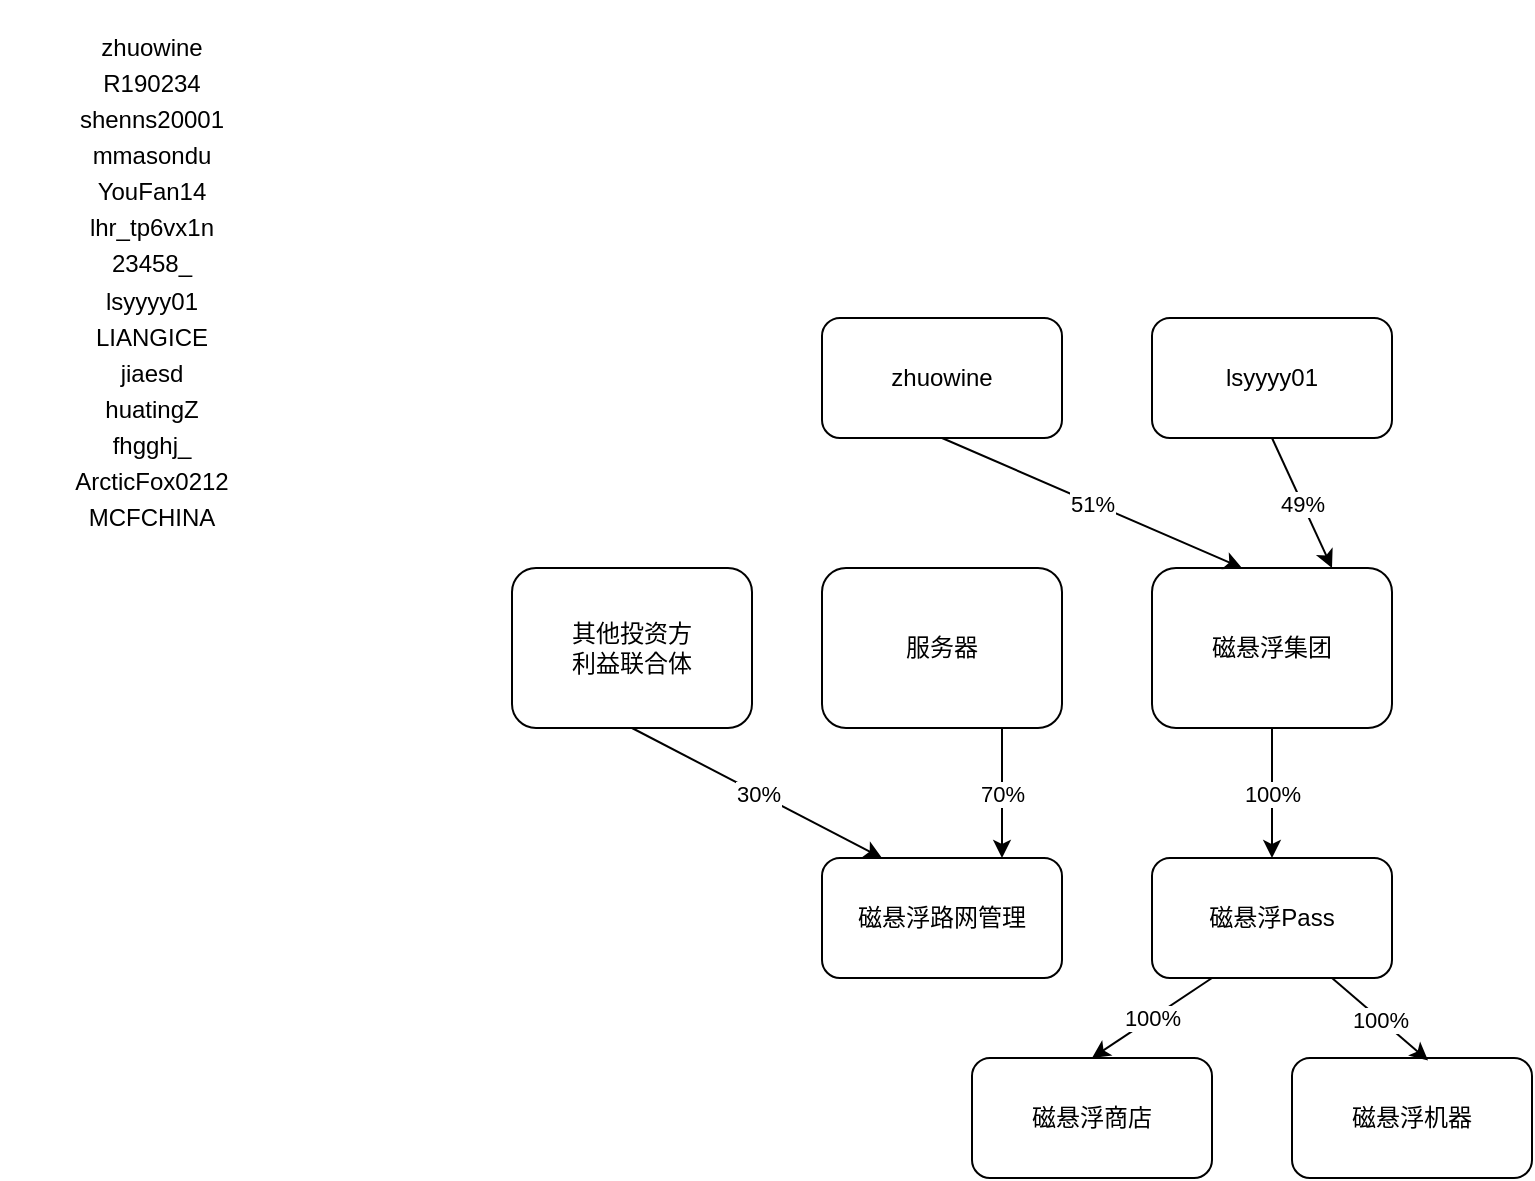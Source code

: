 <mxfile version="24.7.7">
  <diagram name="Page-1" id="2a216829-ef6e-dabb-86c1-c78162f3ba2b">
    <mxGraphModel dx="1268" dy="883" grid="1" gridSize="10" guides="1" tooltips="1" connect="1" arrows="1" fold="1" page="1" pageScale="1" pageWidth="1169" pageHeight="827" background="none" math="0" shadow="0">
      <root>
        <mxCell id="0" />
        <mxCell id="1" parent="0" />
        <mxCell id="7a84cebc1def654-8" value="磁悬浮集团" style="shape=ext;rounded=1;html=1;whiteSpace=wrap;" parent="1" vertex="1">
          <mxGeometry x="870" y="345" width="120" height="80" as="geometry" />
        </mxCell>
        <mxCell id="YLKbxaUkC0cMNsDM5zvM-1" value="磁悬浮路网管理" style="rounded=1;whiteSpace=wrap;html=1;" vertex="1" parent="1">
          <mxGeometry x="705" y="490" width="120" height="60" as="geometry" />
        </mxCell>
        <mxCell id="YLKbxaUkC0cMNsDM5zvM-2" value="" style="endArrow=classic;html=1;rounded=0;exitX=0.5;exitY=1;exitDx=0;exitDy=0;entryX=0.25;entryY=0;entryDx=0;entryDy=0;" edge="1" parent="1" source="YLKbxaUkC0cMNsDM5zvM-35" target="YLKbxaUkC0cMNsDM5zvM-1">
          <mxGeometry relative="1" as="geometry">
            <mxPoint x="900" y="360" as="sourcePoint" />
            <mxPoint x="1060" y="360" as="targetPoint" />
          </mxGeometry>
        </mxCell>
        <mxCell id="YLKbxaUkC0cMNsDM5zvM-3" value="30%" style="edgeLabel;resizable=0;html=1;;align=center;verticalAlign=middle;" connectable="0" vertex="1" parent="YLKbxaUkC0cMNsDM5zvM-2">
          <mxGeometry relative="1" as="geometry" />
        </mxCell>
        <mxCell id="YLKbxaUkC0cMNsDM5zvM-7" value="zhuowine" style="rounded=1;whiteSpace=wrap;html=1;" vertex="1" parent="1">
          <mxGeometry x="705" y="220" width="120" height="60" as="geometry" />
        </mxCell>
        <mxCell id="YLKbxaUkC0cMNsDM5zvM-8" value="lsyyyy01" style="rounded=1;whiteSpace=wrap;html=1;" vertex="1" parent="1">
          <mxGeometry x="870" y="220" width="120" height="60" as="geometry" />
        </mxCell>
        <mxCell id="YLKbxaUkC0cMNsDM5zvM-9" value="" style="endArrow=classic;html=1;rounded=0;exitX=0.5;exitY=1;exitDx=0;exitDy=0;entryX=0.75;entryY=0;entryDx=0;entryDy=0;" edge="1" parent="1" source="YLKbxaUkC0cMNsDM5zvM-8" target="7a84cebc1def654-8">
          <mxGeometry relative="1" as="geometry">
            <mxPoint x="850" y="340" as="sourcePoint" />
            <mxPoint x="950" y="340" as="targetPoint" />
          </mxGeometry>
        </mxCell>
        <mxCell id="YLKbxaUkC0cMNsDM5zvM-10" value="49%" style="edgeLabel;resizable=0;html=1;;align=center;verticalAlign=middle;" connectable="0" vertex="1" parent="YLKbxaUkC0cMNsDM5zvM-9">
          <mxGeometry relative="1" as="geometry" />
        </mxCell>
        <mxCell id="YLKbxaUkC0cMNsDM5zvM-11" value="" style="endArrow=classic;html=1;rounded=0;exitX=0.5;exitY=1;exitDx=0;exitDy=0;entryX=0.375;entryY=0;entryDx=0;entryDy=0;entryPerimeter=0;" edge="1" parent="1" source="YLKbxaUkC0cMNsDM5zvM-7" target="7a84cebc1def654-8">
          <mxGeometry relative="1" as="geometry">
            <mxPoint x="750" y="280" as="sourcePoint" />
            <mxPoint x="930" y="340" as="targetPoint" />
          </mxGeometry>
        </mxCell>
        <mxCell id="YLKbxaUkC0cMNsDM5zvM-12" value="51%" style="edgeLabel;resizable=0;html=1;;align=center;verticalAlign=middle;" connectable="0" vertex="1" parent="YLKbxaUkC0cMNsDM5zvM-11">
          <mxGeometry relative="1" as="geometry" />
        </mxCell>
        <mxCell id="YLKbxaUkC0cMNsDM5zvM-14" value="磁悬浮Pass" style="rounded=1;whiteSpace=wrap;html=1;" vertex="1" parent="1">
          <mxGeometry x="870" y="490" width="120" height="60" as="geometry" />
        </mxCell>
        <mxCell id="YLKbxaUkC0cMNsDM5zvM-15" value="" style="endArrow=classic;html=1;rounded=0;exitX=0.5;exitY=1;exitDx=0;exitDy=0;entryX=0.5;entryY=0;entryDx=0;entryDy=0;" edge="1" parent="1" source="7a84cebc1def654-8" target="YLKbxaUkC0cMNsDM5zvM-14">
          <mxGeometry relative="1" as="geometry">
            <mxPoint x="850" y="440" as="sourcePoint" />
            <mxPoint x="950" y="440" as="targetPoint" />
          </mxGeometry>
        </mxCell>
        <mxCell id="YLKbxaUkC0cMNsDM5zvM-16" value="100%" style="edgeLabel;resizable=0;html=1;;align=center;verticalAlign=middle;" connectable="0" vertex="1" parent="YLKbxaUkC0cMNsDM5zvM-15">
          <mxGeometry relative="1" as="geometry" />
        </mxCell>
        <mxCell id="YLKbxaUkC0cMNsDM5zvM-20" value="服务器" style="shape=ext;rounded=1;html=1;whiteSpace=wrap;" vertex="1" parent="1">
          <mxGeometry x="705" y="345" width="120" height="80" as="geometry" />
        </mxCell>
        <mxCell id="YLKbxaUkC0cMNsDM5zvM-21" value="" style="endArrow=classic;html=1;rounded=0;exitX=0.75;exitY=1;exitDx=0;exitDy=0;entryX=0.75;entryY=0;entryDx=0;entryDy=0;" edge="1" parent="1" source="YLKbxaUkC0cMNsDM5zvM-20" target="YLKbxaUkC0cMNsDM5zvM-1">
          <mxGeometry relative="1" as="geometry">
            <mxPoint x="830" y="440" as="sourcePoint" />
            <mxPoint x="930" y="440" as="targetPoint" />
          </mxGeometry>
        </mxCell>
        <mxCell id="YLKbxaUkC0cMNsDM5zvM-22" value="70%" style="edgeLabel;resizable=0;html=1;;align=center;verticalAlign=middle;" connectable="0" vertex="1" parent="YLKbxaUkC0cMNsDM5zvM-21">
          <mxGeometry relative="1" as="geometry" />
        </mxCell>
        <mxCell id="YLKbxaUkC0cMNsDM5zvM-23" value="磁悬浮机器" style="rounded=1;whiteSpace=wrap;html=1;" vertex="1" parent="1">
          <mxGeometry x="940" y="590" width="120" height="60" as="geometry" />
        </mxCell>
        <mxCell id="YLKbxaUkC0cMNsDM5zvM-24" value="磁悬浮商店" style="rounded=1;whiteSpace=wrap;html=1;" vertex="1" parent="1">
          <mxGeometry x="780" y="590" width="120" height="60" as="geometry" />
        </mxCell>
        <mxCell id="YLKbxaUkC0cMNsDM5zvM-25" value="" style="endArrow=classic;html=1;rounded=0;exitX=0.75;exitY=1;exitDx=0;exitDy=0;entryX=0.567;entryY=0.021;entryDx=0;entryDy=0;entryPerimeter=0;" edge="1" parent="1" source="YLKbxaUkC0cMNsDM5zvM-14" target="YLKbxaUkC0cMNsDM5zvM-23">
          <mxGeometry relative="1" as="geometry">
            <mxPoint x="1030" y="440" as="sourcePoint" />
            <mxPoint x="1130" y="440" as="targetPoint" />
          </mxGeometry>
        </mxCell>
        <mxCell id="YLKbxaUkC0cMNsDM5zvM-26" value="100%" style="edgeLabel;resizable=0;html=1;;align=center;verticalAlign=middle;" connectable="0" vertex="1" parent="YLKbxaUkC0cMNsDM5zvM-25">
          <mxGeometry relative="1" as="geometry" />
        </mxCell>
        <mxCell id="YLKbxaUkC0cMNsDM5zvM-28" value="" style="endArrow=classic;html=1;rounded=0;exitX=0.25;exitY=1;exitDx=0;exitDy=0;entryX=0.5;entryY=0;entryDx=0;entryDy=0;" edge="1" parent="1" source="YLKbxaUkC0cMNsDM5zvM-14" target="YLKbxaUkC0cMNsDM5zvM-24">
          <mxGeometry relative="1" as="geometry">
            <mxPoint x="1030" y="440" as="sourcePoint" />
            <mxPoint x="1130" y="440" as="targetPoint" />
          </mxGeometry>
        </mxCell>
        <mxCell id="YLKbxaUkC0cMNsDM5zvM-29" value="100%" style="edgeLabel;resizable=0;html=1;;align=center;verticalAlign=middle;" connectable="0" vertex="1" parent="YLKbxaUkC0cMNsDM5zvM-28">
          <mxGeometry relative="1" as="geometry" />
        </mxCell>
        <mxCell id="YLKbxaUkC0cMNsDM5zvM-35" value="其他投资方&lt;div&gt;利益联合体&lt;/div&gt;" style="shape=ext;rounded=1;html=1;whiteSpace=wrap;" vertex="1" parent="1">
          <mxGeometry x="550" y="345" width="120" height="80" as="geometry" />
        </mxCell>
        <mxCell id="YLKbxaUkC0cMNsDM5zvM-38" value="&lt;br&gt;&lt;table style=&quot;border-collapse:&amp;lt;br/&amp;gt; collapse;width:113pt&quot; width=&quot;150&quot; cellspacing=&quot;0&quot; cellpadding=&quot;0&quot; border=&quot;0&quot;&gt; &lt;colgroup&gt;&lt;col style=&quot;mso-width-source:userset;mso-width-alt:5120;width:113pt&quot; width=&quot;150&quot;&gt;&lt;/colgroup&gt; &lt;tbody&gt;&lt;tr style=&quot;mso-height-source:userset;height:13.6pt&quot; height=&quot;18&quot;&gt;  &lt;td style=&quot;height:13.6pt;width:113pt&quot; width=&quot;150&quot; class=&quot;xl63&quot; height=&quot;18&quot;&gt;zhuowine&lt;/td&gt; &lt;/tr&gt; &lt;tr style=&quot;mso-height-source:userset;height:13.6pt&quot; height=&quot;18&quot;&gt;  &lt;td style=&quot;height:13.6pt;border-top:none&quot; class=&quot;xl64&quot; height=&quot;18&quot;&gt;R190234&lt;/td&gt; &lt;/tr&gt; &lt;tr style=&quot;mso-height-source:userset;height:13.6pt&quot; height=&quot;18&quot;&gt;  &lt;td style=&quot;height:13.6pt;border-top:none&quot; class=&quot;xl63&quot; height=&quot;18&quot;&gt;shenns20001&lt;/td&gt; &lt;/tr&gt; &lt;tr style=&quot;mso-height-source:userset;height:13.6pt&quot; height=&quot;18&quot;&gt;  &lt;td style=&quot;height:13.6pt;border-top:none&quot; class=&quot;xl64&quot; height=&quot;18&quot;&gt;mmasondu&lt;/td&gt; &lt;/tr&gt; &lt;tr style=&quot;mso-height-source:userset;height:13.6pt&quot; height=&quot;18&quot;&gt;  &lt;td style=&quot;height:13.6pt;border-top:none&quot; class=&quot;xl64&quot; height=&quot;18&quot;&gt;YouFan14&lt;/td&gt; &lt;/tr&gt; &lt;tr style=&quot;mso-height-source:userset;height:13.6pt&quot; height=&quot;18&quot;&gt;  &lt;td style=&quot;height:13.6pt;border-top:none&quot; class=&quot;xl63&quot; height=&quot;18&quot;&gt;lhr_tp6vx1n&lt;/td&gt; &lt;/tr&gt; &lt;tr style=&quot;mso-height-source:userset;height:13.6pt&quot; height=&quot;18&quot;&gt;  &lt;td style=&quot;height:13.6pt;border-top:none&quot; class=&quot;xl64&quot; height=&quot;18&quot;&gt;23458_&lt;/td&gt; &lt;/tr&gt; &lt;tr style=&quot;mso-height-source:userset;height:13.6pt&quot; height=&quot;18&quot;&gt;  &lt;td style=&quot;height:13.6pt;border-top:none&quot; class=&quot;xl63&quot; height=&quot;18&quot;&gt;lsyyyy01&lt;/td&gt; &lt;/tr&gt; &lt;tr style=&quot;mso-height-source:userset;height:13.6pt&quot; height=&quot;18&quot;&gt;  &lt;td style=&quot;height:13.6pt;border-top:none&quot; class=&quot;xl64&quot; height=&quot;18&quot;&gt;LIANGICE&lt;/td&gt; &lt;/tr&gt; &lt;tr style=&quot;mso-height-source:userset;height:13.6pt&quot; height=&quot;18&quot;&gt;  &lt;td style=&quot;height:13.6pt;border-top:none&quot; class=&quot;xl64&quot; height=&quot;18&quot;&gt;jiaesd&lt;/td&gt; &lt;/tr&gt; &lt;tr style=&quot;mso-height-source:userset;height:13.6pt&quot; height=&quot;18&quot;&gt;  &lt;td style=&quot;height:13.6pt;border-top:none&quot; class=&quot;xl63&quot; height=&quot;18&quot;&gt;huatingZ&lt;/td&gt; &lt;/tr&gt; &lt;tr style=&quot;mso-height-source:userset;height:13.6pt&quot; height=&quot;18&quot;&gt;  &lt;td style=&quot;height:13.6pt;border-top:none&quot; class=&quot;xl64&quot; height=&quot;18&quot;&gt;fhgghj_&lt;/td&gt; &lt;/tr&gt; &lt;tr style=&quot;mso-height-source:userset;height:13.6pt&quot; height=&quot;18&quot;&gt;  &lt;td style=&quot;height:13.6pt;border-top:none&quot; class=&quot;xl63&quot; height=&quot;18&quot;&gt;ArcticFox0212&lt;/td&gt; &lt;/tr&gt; &lt;tr style=&quot;mso-height-source:userset;height:13.6pt&quot; height=&quot;18&quot;&gt;  &lt;td style=&quot;height:13.6pt;border-top:none&quot; class=&quot;xl64&quot; height=&quot;18&quot;&gt;MCFCHINA&lt;/td&gt; &lt;/tr&gt;&lt;/tbody&gt;&lt;/table&gt;" style="text;html=1;align=center;verticalAlign=middle;whiteSpace=wrap;rounded=0;" vertex="1" parent="1">
          <mxGeometry x="340" y="180" width="60" height="30" as="geometry" />
        </mxCell>
      </root>
    </mxGraphModel>
  </diagram>
</mxfile>
